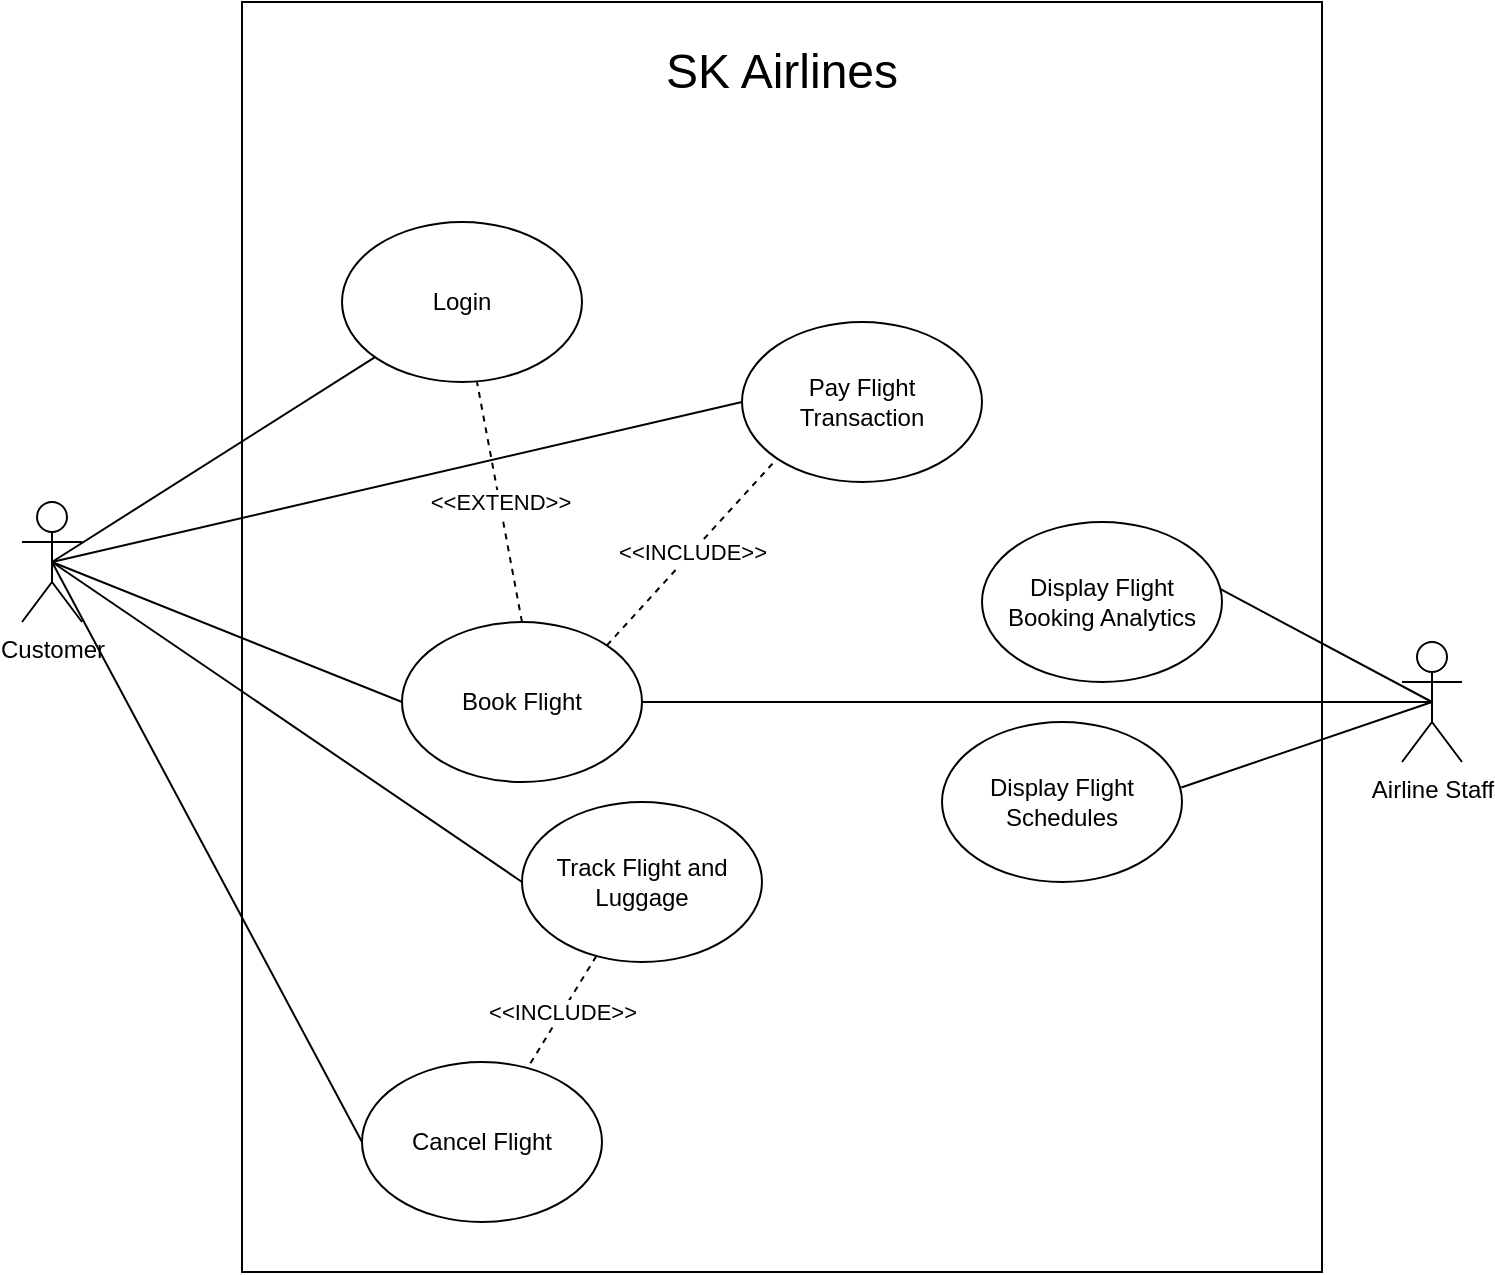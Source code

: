 <mxfile version="21.3.8" type="github">
  <diagram name="Page-1" id="8mqrGvHcFEWJXJVBc4Tt">
    <mxGraphModel dx="1173" dy="1753" grid="1" gridSize="10" guides="1" tooltips="1" connect="1" arrows="1" fold="1" page="1" pageScale="1" pageWidth="850" pageHeight="1100" math="0" shadow="0">
      <root>
        <mxCell id="0" />
        <mxCell id="1" parent="0" />
        <mxCell id="418GbzC-R1QBylqEbf2J-47" value="" style="rounded=0;whiteSpace=wrap;html=1;fontStyle=1" vertex="1" parent="1">
          <mxGeometry x="150" y="-20" width="540" height="635" as="geometry" />
        </mxCell>
        <mxCell id="418GbzC-R1QBylqEbf2J-10" value="Login" style="ellipse;whiteSpace=wrap;html=1;" vertex="1" parent="1">
          <mxGeometry x="200" y="90" width="120" height="80" as="geometry" />
        </mxCell>
        <mxCell id="418GbzC-R1QBylqEbf2J-53" value="&amp;lt;&amp;lt;EXTEND&amp;gt;&amp;gt;" style="rounded=0;orthogonalLoop=1;jettySize=auto;html=1;exitX=0.5;exitY=0;exitDx=0;exitDy=0;endArrow=none;endFill=0;dashed=1;" edge="1" parent="1" source="418GbzC-R1QBylqEbf2J-12" target="418GbzC-R1QBylqEbf2J-10">
          <mxGeometry relative="1" as="geometry">
            <Array as="points" />
          </mxGeometry>
        </mxCell>
        <mxCell id="418GbzC-R1QBylqEbf2J-58" value="&amp;lt;&amp;lt;INCLUDE&amp;gt;&amp;gt;" style="rounded=0;orthogonalLoop=1;jettySize=auto;html=1;exitX=1;exitY=0;exitDx=0;exitDy=0;entryX=0;entryY=1;entryDx=0;entryDy=0;endArrow=none;endFill=0;dashed=1;" edge="1" parent="1" source="418GbzC-R1QBylqEbf2J-12" target="418GbzC-R1QBylqEbf2J-15">
          <mxGeometry relative="1" as="geometry" />
        </mxCell>
        <mxCell id="418GbzC-R1QBylqEbf2J-12" value="Book Flight" style="ellipse;whiteSpace=wrap;html=1;" vertex="1" parent="1">
          <mxGeometry x="230" y="290" width="120" height="80" as="geometry" />
        </mxCell>
        <mxCell id="418GbzC-R1QBylqEbf2J-57" value="&amp;lt;&amp;lt;INCLUDE&amp;gt;&amp;gt;" style="rounded=0;orthogonalLoop=1;jettySize=auto;html=1;dashed=1;endArrow=none;endFill=0;" edge="1" parent="1" source="418GbzC-R1QBylqEbf2J-14" target="418GbzC-R1QBylqEbf2J-16">
          <mxGeometry relative="1" as="geometry" />
        </mxCell>
        <mxCell id="418GbzC-R1QBylqEbf2J-14" value="Track Flight and Luggage" style="ellipse;whiteSpace=wrap;html=1;" vertex="1" parent="1">
          <mxGeometry x="290" y="380" width="120" height="80" as="geometry" />
        </mxCell>
        <mxCell id="418GbzC-R1QBylqEbf2J-15" value="Pay Flight Transaction" style="ellipse;whiteSpace=wrap;html=1;" vertex="1" parent="1">
          <mxGeometry x="400" y="140" width="120" height="80" as="geometry" />
        </mxCell>
        <mxCell id="418GbzC-R1QBylqEbf2J-16" value="Cancel Flight" style="ellipse;whiteSpace=wrap;html=1;" vertex="1" parent="1">
          <mxGeometry x="210" y="510" width="120" height="80" as="geometry" />
        </mxCell>
        <mxCell id="418GbzC-R1QBylqEbf2J-19" value="Display Flight Booking Analytics" style="ellipse;whiteSpace=wrap;html=1;" vertex="1" parent="1">
          <mxGeometry x="520" y="240" width="120" height="80" as="geometry" />
        </mxCell>
        <mxCell id="418GbzC-R1QBylqEbf2J-20" value="Display Flight Schedules" style="ellipse;whiteSpace=wrap;html=1;" vertex="1" parent="1">
          <mxGeometry x="500" y="340" width="120" height="80" as="geometry" />
        </mxCell>
        <mxCell id="418GbzC-R1QBylqEbf2J-36" style="rounded=0;orthogonalLoop=1;jettySize=auto;html=1;exitX=0.5;exitY=0.5;exitDx=0;exitDy=0;exitPerimeter=0;entryX=0;entryY=0.5;entryDx=0;entryDy=0;endArrow=none;endFill=0;" edge="1" parent="1" source="418GbzC-R1QBylqEbf2J-21" target="418GbzC-R1QBylqEbf2J-16">
          <mxGeometry relative="1" as="geometry" />
        </mxCell>
        <mxCell id="418GbzC-R1QBylqEbf2J-37" style="rounded=0;orthogonalLoop=1;jettySize=auto;html=1;exitX=0.5;exitY=0.5;exitDx=0;exitDy=0;exitPerimeter=0;endArrow=none;endFill=0;" edge="1" parent="1" source="418GbzC-R1QBylqEbf2J-21" target="418GbzC-R1QBylqEbf2J-10">
          <mxGeometry relative="1" as="geometry" />
        </mxCell>
        <mxCell id="418GbzC-R1QBylqEbf2J-38" style="rounded=0;orthogonalLoop=1;jettySize=auto;html=1;exitX=0.5;exitY=0.5;exitDx=0;exitDy=0;exitPerimeter=0;entryX=0;entryY=0.5;entryDx=0;entryDy=0;endArrow=none;endFill=0;" edge="1" parent="1" source="418GbzC-R1QBylqEbf2J-21" target="418GbzC-R1QBylqEbf2J-15">
          <mxGeometry relative="1" as="geometry" />
        </mxCell>
        <mxCell id="418GbzC-R1QBylqEbf2J-39" style="rounded=0;orthogonalLoop=1;jettySize=auto;html=1;exitX=0.5;exitY=0.5;exitDx=0;exitDy=0;exitPerimeter=0;entryX=0;entryY=0.5;entryDx=0;entryDy=0;endArrow=none;endFill=0;" edge="1" parent="1" source="418GbzC-R1QBylqEbf2J-21" target="418GbzC-R1QBylqEbf2J-14">
          <mxGeometry relative="1" as="geometry" />
        </mxCell>
        <mxCell id="418GbzC-R1QBylqEbf2J-40" style="rounded=0;orthogonalLoop=1;jettySize=auto;html=1;exitX=0.5;exitY=0.5;exitDx=0;exitDy=0;exitPerimeter=0;entryX=0;entryY=0.5;entryDx=0;entryDy=0;strokeColor=default;endArrow=none;endFill=0;" edge="1" parent="1" source="418GbzC-R1QBylqEbf2J-21" target="418GbzC-R1QBylqEbf2J-12">
          <mxGeometry relative="1" as="geometry" />
        </mxCell>
        <mxCell id="418GbzC-R1QBylqEbf2J-21" value="Customer" style="shape=umlActor;verticalLabelPosition=bottom;verticalAlign=top;html=1;outlineConnect=0;" vertex="1" parent="1">
          <mxGeometry x="40" y="230" width="30" height="60" as="geometry" />
        </mxCell>
        <mxCell id="418GbzC-R1QBylqEbf2J-42" style="rounded=0;orthogonalLoop=1;jettySize=auto;html=1;exitX=0.5;exitY=0.5;exitDx=0;exitDy=0;exitPerimeter=0;entryX=0.994;entryY=0.42;entryDx=0;entryDy=0;entryPerimeter=0;endArrow=none;endFill=0;" edge="1" parent="1" source="418GbzC-R1QBylqEbf2J-41" target="418GbzC-R1QBylqEbf2J-19">
          <mxGeometry relative="1" as="geometry" />
        </mxCell>
        <mxCell id="418GbzC-R1QBylqEbf2J-43" style="rounded=0;orthogonalLoop=1;jettySize=auto;html=1;exitX=0.5;exitY=0.5;exitDx=0;exitDy=0;exitPerimeter=0;entryX=0.997;entryY=0.409;entryDx=0;entryDy=0;entryPerimeter=0;endArrow=none;endFill=0;" edge="1" parent="1" source="418GbzC-R1QBylqEbf2J-41" target="418GbzC-R1QBylqEbf2J-20">
          <mxGeometry relative="1" as="geometry" />
        </mxCell>
        <mxCell id="418GbzC-R1QBylqEbf2J-56" style="rounded=0;orthogonalLoop=1;jettySize=auto;html=1;exitX=0.5;exitY=0.5;exitDx=0;exitDy=0;exitPerimeter=0;entryX=1;entryY=0.5;entryDx=0;entryDy=0;endArrow=none;endFill=0;" edge="1" parent="1" source="418GbzC-R1QBylqEbf2J-41" target="418GbzC-R1QBylqEbf2J-12">
          <mxGeometry relative="1" as="geometry" />
        </mxCell>
        <mxCell id="418GbzC-R1QBylqEbf2J-41" value="Airline Staff" style="shape=umlActor;verticalLabelPosition=bottom;verticalAlign=top;html=1;outlineConnect=0;" vertex="1" parent="1">
          <mxGeometry x="730" y="300" width="30" height="60" as="geometry" />
        </mxCell>
        <mxCell id="418GbzC-R1QBylqEbf2J-48" value="&lt;font style=&quot;font-size: 24px;&quot;&gt;SK Airlines&lt;/font&gt;" style="text;html=1;strokeColor=none;fillColor=none;align=center;verticalAlign=middle;whiteSpace=wrap;rounded=0;" vertex="1" parent="1">
          <mxGeometry x="355" width="130" height="30" as="geometry" />
        </mxCell>
      </root>
    </mxGraphModel>
  </diagram>
</mxfile>
